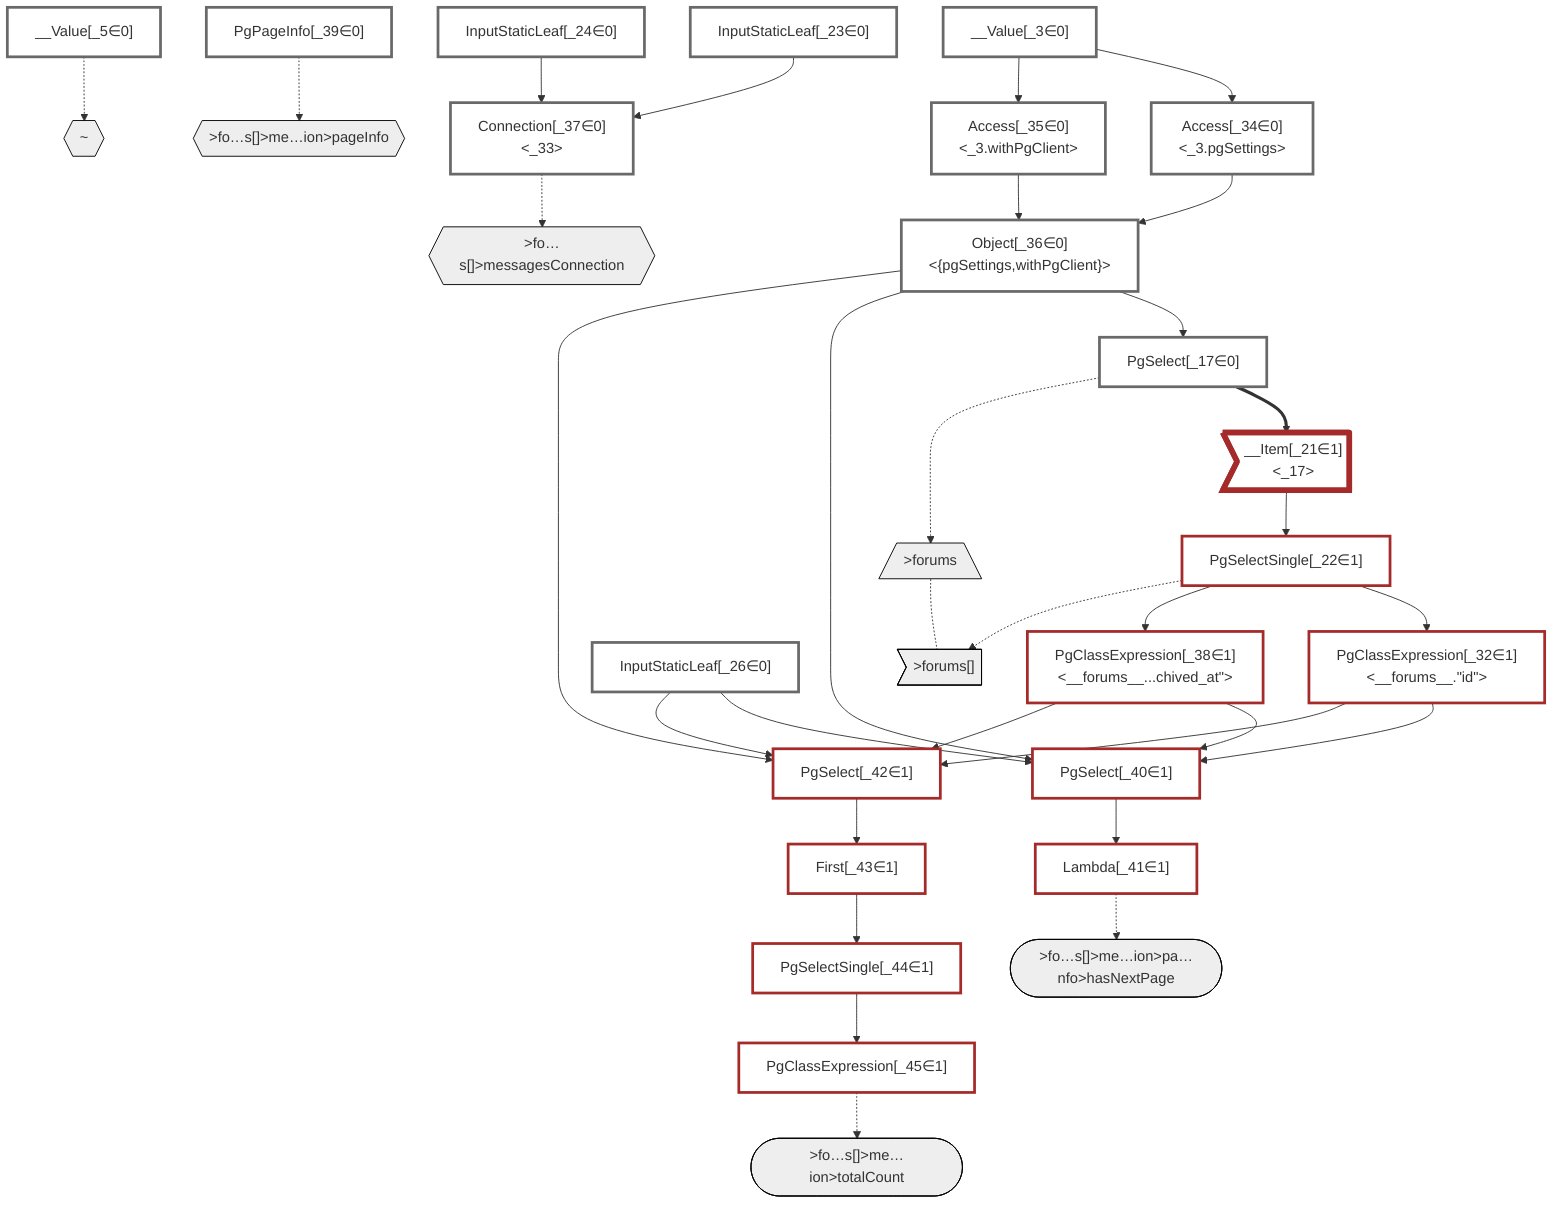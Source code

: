 graph TD
    classDef path fill:#eee,stroke:#000
    classDef plan fill:#fff,stroke-width:3px
    classDef itemplan fill:#fff,stroke-width:6px
    classDef sideeffectplan fill:#f00,stroke-width:6px

    %% subgraph fields
    P1{{"~"}}:::path
    P2[/">forums"\]:::path
    P3>">forums[]"]:::path
    P2 -.- P3
    P4{{">fo…s[]>messagesConnection"}}:::path
    P5{{">fo…s[]>me…ion>pageInfo"}}:::path
    P6([">fo…s[]>me…ion>pa…nfo>hasNextPage"]):::path
    %% P5 -.-> P6
    %% P4 -.-> P5
    P7([">fo…s[]>me…ion>totalCount"]):::path
    %% P4 -.-> P7
    %% P3 -.-> P4
    %% P1 -.-> P2
    %% end

    %% define plans
    __Value_3["__Value[_3∈0]<br /><context>"]:::plan
    __Value_5["__Value[_5∈0]<br /><rootValue>"]:::plan
    PgSelect_17["PgSelect[_17∈0]<br /><forums>"]:::plan
    __Item_21>"__Item[_21∈1]<br /><_17>"]:::itemplan
    PgSelectSingle_22["PgSelectSingle[_22∈1]<br /><forums>"]:::plan
    InputStaticLeaf_23["InputStaticLeaf[_23∈0]"]:::plan
    InputStaticLeaf_24["InputStaticLeaf[_24∈0]"]:::plan
    InputStaticLeaf_26["InputStaticLeaf[_26∈0]"]:::plan
    PgClassExpression_32["PgClassExpression[_32∈1]<br /><__forums__.#quot;id#quot;>"]:::plan
    Access_34["Access[_34∈0]<br /><_3.pgSettings>"]:::plan
    Access_35["Access[_35∈0]<br /><_3.withPgClient>"]:::plan
    Object_36["Object[_36∈0]<br /><{pgSettings,withPgClient}>"]:::plan
    Connection_37["Connection[_37∈0]<br /><_33>"]:::plan
    PgClassExpression_38["PgClassExpression[_38∈1]<br /><__forums__...chived_at#quot;>"]:::plan
    PgPageInfo_39["PgPageInfo[_39∈0]"]:::plan
    PgSelect_40["PgSelect[_40∈1]<br /><messages>"]:::plan
    Lambda_41["Lambda[_41∈1]<br /><listHasMore>"]:::plan
    PgSelect_42["PgSelect[_42∈1]<br /><messages>"]:::plan
    First_43["First[_43∈1]"]:::plan
    PgSelectSingle_44["PgSelectSingle[_44∈1]<br /><messages>"]:::plan
    PgClassExpression_45["PgClassExpression[_45∈1]<br /><count(*)>"]:::plan

    %% plan dependencies
    Object_36 --> PgSelect_17
    PgSelect_17 ==> __Item_21
    __Item_21 --> PgSelectSingle_22
    PgSelectSingle_22 --> PgClassExpression_32
    __Value_3 --> Access_34
    __Value_3 --> Access_35
    Access_34 --> Object_36
    Access_35 --> Object_36
    InputStaticLeaf_23 --> Connection_37
    InputStaticLeaf_24 --> Connection_37
    PgSelectSingle_22 --> PgClassExpression_38
    Object_36 --> PgSelect_40
    PgClassExpression_32 --> PgSelect_40
    InputStaticLeaf_26 --> PgSelect_40
    PgClassExpression_38 --> PgSelect_40
    PgSelect_40 --> Lambda_41
    Object_36 --> PgSelect_42
    PgClassExpression_32 --> PgSelect_42
    InputStaticLeaf_26 --> PgSelect_42
    PgClassExpression_38 --> PgSelect_42
    PgSelect_42 --> First_43
    First_43 --> PgSelectSingle_44
    PgSelectSingle_44 --> PgClassExpression_45

    %% plan-to-path relationships
    __Value_5 -.-> P1
    PgSelect_17 -.-> P2
    PgSelectSingle_22 -.-> P3
    Connection_37 -.-> P4
    PgPageInfo_39 -.-> P5
    Lambda_41 -.-> P6
    PgClassExpression_45 -.-> P7

    %% allocate buckets
    classDef bucket0 stroke:#696969
    class __Value_3,__Value_5,PgSelect_17,InputStaticLeaf_23,InputStaticLeaf_24,InputStaticLeaf_26,Access_34,Access_35,Object_36,Connection_37,PgPageInfo_39 bucket0
    classDef bucket1 stroke:#a52a2a
    class __Item_21,PgSelectSingle_22,PgClassExpression_32,PgClassExpression_38,PgSelect_40,Lambda_41,PgSelect_42,First_43,PgSelectSingle_44,PgClassExpression_45 bucket1